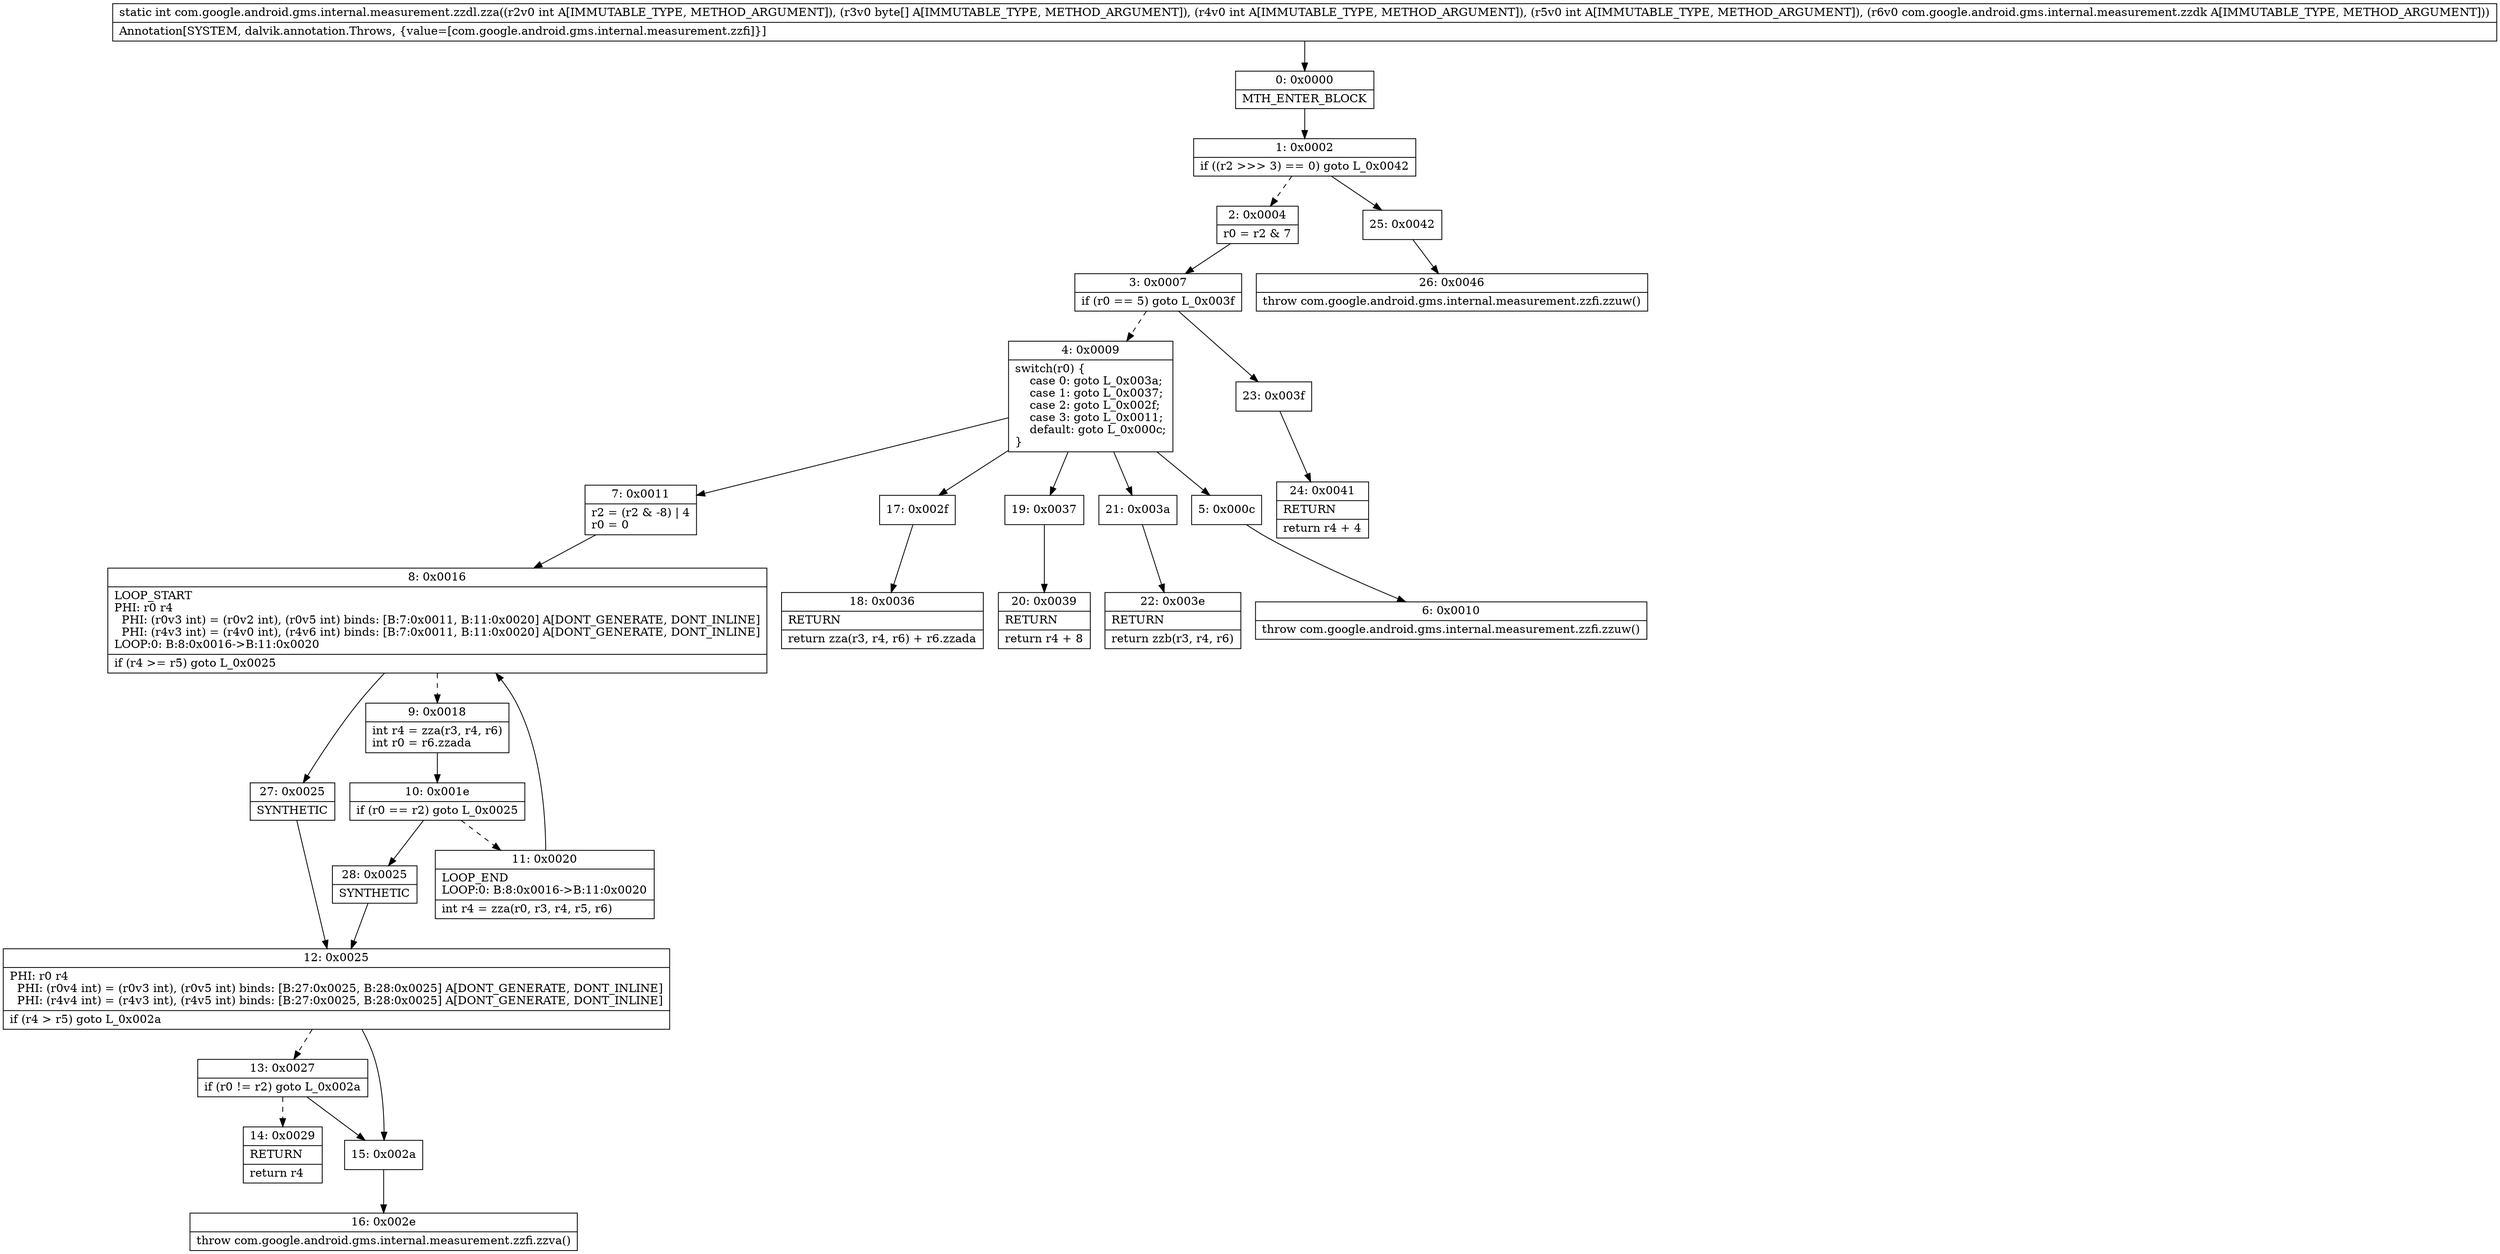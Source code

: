 digraph "CFG forcom.google.android.gms.internal.measurement.zzdl.zza(I[BIILcom\/google\/android\/gms\/internal\/measurement\/zzdk;)I" {
Node_0 [shape=record,label="{0\:\ 0x0000|MTH_ENTER_BLOCK\l}"];
Node_1 [shape=record,label="{1\:\ 0x0002|if ((r2 \>\>\> 3) == 0) goto L_0x0042\l}"];
Node_2 [shape=record,label="{2\:\ 0x0004|r0 = r2 & 7\l}"];
Node_3 [shape=record,label="{3\:\ 0x0007|if (r0 == 5) goto L_0x003f\l}"];
Node_4 [shape=record,label="{4\:\ 0x0009|switch(r0) \{\l    case 0: goto L_0x003a;\l    case 1: goto L_0x0037;\l    case 2: goto L_0x002f;\l    case 3: goto L_0x0011;\l    default: goto L_0x000c;\l\}\l}"];
Node_5 [shape=record,label="{5\:\ 0x000c}"];
Node_6 [shape=record,label="{6\:\ 0x0010|throw com.google.android.gms.internal.measurement.zzfi.zzuw()\l}"];
Node_7 [shape=record,label="{7\:\ 0x0011|r2 = (r2 & \-8) \| 4\lr0 = 0\l}"];
Node_8 [shape=record,label="{8\:\ 0x0016|LOOP_START\lPHI: r0 r4 \l  PHI: (r0v3 int) = (r0v2 int), (r0v5 int) binds: [B:7:0x0011, B:11:0x0020] A[DONT_GENERATE, DONT_INLINE]\l  PHI: (r4v3 int) = (r4v0 int), (r4v6 int) binds: [B:7:0x0011, B:11:0x0020] A[DONT_GENERATE, DONT_INLINE]\lLOOP:0: B:8:0x0016\-\>B:11:0x0020\l|if (r4 \>= r5) goto L_0x0025\l}"];
Node_9 [shape=record,label="{9\:\ 0x0018|int r4 = zza(r3, r4, r6)\lint r0 = r6.zzada\l}"];
Node_10 [shape=record,label="{10\:\ 0x001e|if (r0 == r2) goto L_0x0025\l}"];
Node_11 [shape=record,label="{11\:\ 0x0020|LOOP_END\lLOOP:0: B:8:0x0016\-\>B:11:0x0020\l|int r4 = zza(r0, r3, r4, r5, r6)\l}"];
Node_12 [shape=record,label="{12\:\ 0x0025|PHI: r0 r4 \l  PHI: (r0v4 int) = (r0v3 int), (r0v5 int) binds: [B:27:0x0025, B:28:0x0025] A[DONT_GENERATE, DONT_INLINE]\l  PHI: (r4v4 int) = (r4v3 int), (r4v5 int) binds: [B:27:0x0025, B:28:0x0025] A[DONT_GENERATE, DONT_INLINE]\l|if (r4 \> r5) goto L_0x002a\l}"];
Node_13 [shape=record,label="{13\:\ 0x0027|if (r0 != r2) goto L_0x002a\l}"];
Node_14 [shape=record,label="{14\:\ 0x0029|RETURN\l|return r4\l}"];
Node_15 [shape=record,label="{15\:\ 0x002a}"];
Node_16 [shape=record,label="{16\:\ 0x002e|throw com.google.android.gms.internal.measurement.zzfi.zzva()\l}"];
Node_17 [shape=record,label="{17\:\ 0x002f}"];
Node_18 [shape=record,label="{18\:\ 0x0036|RETURN\l|return zza(r3, r4, r6) + r6.zzada\l}"];
Node_19 [shape=record,label="{19\:\ 0x0037}"];
Node_20 [shape=record,label="{20\:\ 0x0039|RETURN\l|return r4 + 8\l}"];
Node_21 [shape=record,label="{21\:\ 0x003a}"];
Node_22 [shape=record,label="{22\:\ 0x003e|RETURN\l|return zzb(r3, r4, r6)\l}"];
Node_23 [shape=record,label="{23\:\ 0x003f}"];
Node_24 [shape=record,label="{24\:\ 0x0041|RETURN\l|return r4 + 4\l}"];
Node_25 [shape=record,label="{25\:\ 0x0042}"];
Node_26 [shape=record,label="{26\:\ 0x0046|throw com.google.android.gms.internal.measurement.zzfi.zzuw()\l}"];
Node_27 [shape=record,label="{27\:\ 0x0025|SYNTHETIC\l}"];
Node_28 [shape=record,label="{28\:\ 0x0025|SYNTHETIC\l}"];
MethodNode[shape=record,label="{static int com.google.android.gms.internal.measurement.zzdl.zza((r2v0 int A[IMMUTABLE_TYPE, METHOD_ARGUMENT]), (r3v0 byte[] A[IMMUTABLE_TYPE, METHOD_ARGUMENT]), (r4v0 int A[IMMUTABLE_TYPE, METHOD_ARGUMENT]), (r5v0 int A[IMMUTABLE_TYPE, METHOD_ARGUMENT]), (r6v0 com.google.android.gms.internal.measurement.zzdk A[IMMUTABLE_TYPE, METHOD_ARGUMENT]))  | Annotation[SYSTEM, dalvik.annotation.Throws, \{value=[com.google.android.gms.internal.measurement.zzfi]\}]\l}"];
MethodNode -> Node_0;
Node_0 -> Node_1;
Node_1 -> Node_2[style=dashed];
Node_1 -> Node_25;
Node_2 -> Node_3;
Node_3 -> Node_4[style=dashed];
Node_3 -> Node_23;
Node_4 -> Node_5;
Node_4 -> Node_7;
Node_4 -> Node_17;
Node_4 -> Node_19;
Node_4 -> Node_21;
Node_5 -> Node_6;
Node_7 -> Node_8;
Node_8 -> Node_9[style=dashed];
Node_8 -> Node_27;
Node_9 -> Node_10;
Node_10 -> Node_11[style=dashed];
Node_10 -> Node_28;
Node_11 -> Node_8;
Node_12 -> Node_13[style=dashed];
Node_12 -> Node_15;
Node_13 -> Node_14[style=dashed];
Node_13 -> Node_15;
Node_15 -> Node_16;
Node_17 -> Node_18;
Node_19 -> Node_20;
Node_21 -> Node_22;
Node_23 -> Node_24;
Node_25 -> Node_26;
Node_27 -> Node_12;
Node_28 -> Node_12;
}

